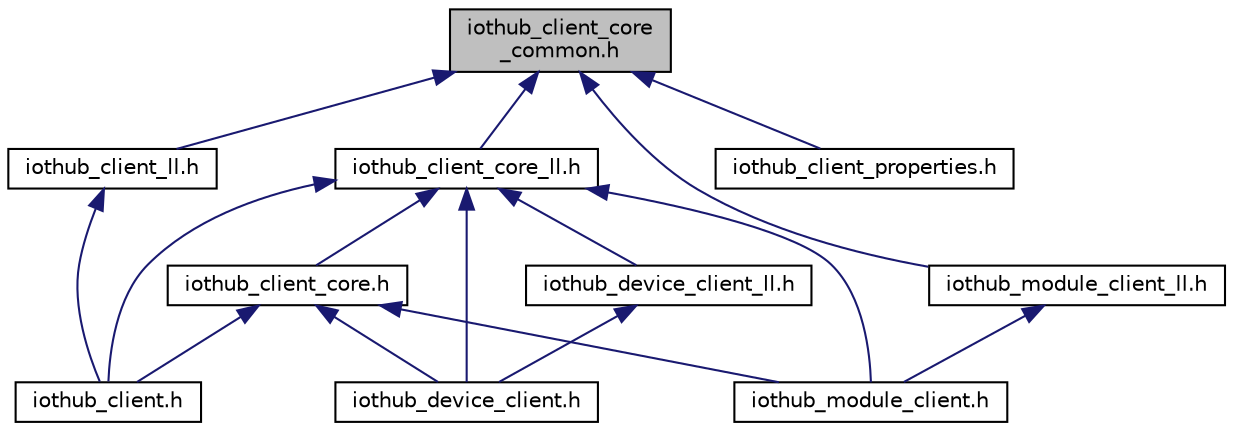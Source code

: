 digraph "iothub_client_core_common.h"
{
 // LATEX_PDF_SIZE
  edge [fontname="Helvetica",fontsize="10",labelfontname="Helvetica",labelfontsize="10"];
  node [fontname="Helvetica",fontsize="10",shape=record];
  Node1 [label="iothub_client_core\l_common.h",height=0.2,width=0.4,color="black", fillcolor="grey75", style="filled", fontcolor="black",tooltip="Shared enums, structures, and callback functions for IoT Hub client."];
  Node1 -> Node2 [dir="back",color="midnightblue",fontsize="10",style="solid",fontname="Helvetica"];
  Node2 [label="iothub_client_core_ll.h",height=0.2,width=0.4,color="black", fillcolor="white", style="filled",URL="$iothub__client__core__ll_8h_source.html",tooltip=" "];
  Node2 -> Node3 [dir="back",color="midnightblue",fontsize="10",style="solid",fontname="Helvetica"];
  Node3 [label="iothub_client.h",height=0.2,width=0.4,color="black", fillcolor="white", style="filled",URL="$iothub__client_8h.html",tooltip="Extends the IoTHubClient_LL with additional features."];
  Node2 -> Node4 [dir="back",color="midnightblue",fontsize="10",style="solid",fontname="Helvetica"];
  Node4 [label="iothub_client_core.h",height=0.2,width=0.4,color="black", fillcolor="white", style="filled",URL="$iothub__client__core_8h_source.html",tooltip=" "];
  Node4 -> Node3 [dir="back",color="midnightblue",fontsize="10",style="solid",fontname="Helvetica"];
  Node4 -> Node5 [dir="back",color="midnightblue",fontsize="10",style="solid",fontname="Helvetica"];
  Node5 [label="iothub_device_client.h",height=0.2,width=0.4,color="black", fillcolor="white", style="filled",URL="$iothub__device__client_8h.html",tooltip="Extends the IoTHubDeviceClient_LL with additional features."];
  Node4 -> Node6 [dir="back",color="midnightblue",fontsize="10",style="solid",fontname="Helvetica"];
  Node6 [label="iothub_module_client.h",height=0.2,width=0.4,color="black", fillcolor="white", style="filled",URL="$iothub__module__client_8h.html",tooltip="Extends the IoTHubModuleClient_LL module with additional features."];
  Node2 -> Node5 [dir="back",color="midnightblue",fontsize="10",style="solid",fontname="Helvetica"];
  Node2 -> Node7 [dir="back",color="midnightblue",fontsize="10",style="solid",fontname="Helvetica"];
  Node7 [label="iothub_device_client_ll.h",height=0.2,width=0.4,color="black", fillcolor="white", style="filled",URL="$iothub__device__client__ll_8h.html",tooltip="APIs that allow a user (usually a device) to communicate with an Azure IoT Hub."];
  Node7 -> Node5 [dir="back",color="midnightblue",fontsize="10",style="solid",fontname="Helvetica"];
  Node2 -> Node6 [dir="back",color="midnightblue",fontsize="10",style="solid",fontname="Helvetica"];
  Node1 -> Node8 [dir="back",color="midnightblue",fontsize="10",style="solid",fontname="Helvetica"];
  Node8 [label="iothub_client_ll.h",height=0.2,width=0.4,color="black", fillcolor="white", style="filled",URL="$iothub__client__ll_8h.html",tooltip="APIs that allow a user (usually a device) to communicate with an Azure IoT Hub."];
  Node8 -> Node3 [dir="back",color="midnightblue",fontsize="10",style="solid",fontname="Helvetica"];
  Node1 -> Node9 [dir="back",color="midnightblue",fontsize="10",style="solid",fontname="Helvetica"];
  Node9 [label="iothub_client_properties.h",height=0.2,width=0.4,color="black", fillcolor="white", style="filled",URL="$iothub__client__properties_8h.html",tooltip="APIs that serialize and deserialize properties modeled with DTDLv2."];
  Node1 -> Node10 [dir="back",color="midnightblue",fontsize="10",style="solid",fontname="Helvetica"];
  Node10 [label="iothub_module_client_ll.h",height=0.2,width=0.4,color="black", fillcolor="white", style="filled",URL="$iothub__module__client__ll_8h.html",tooltip="APIs that allow a user to communicate with an Azure IoT Hub."];
  Node10 -> Node6 [dir="back",color="midnightblue",fontsize="10",style="solid",fontname="Helvetica"];
}
